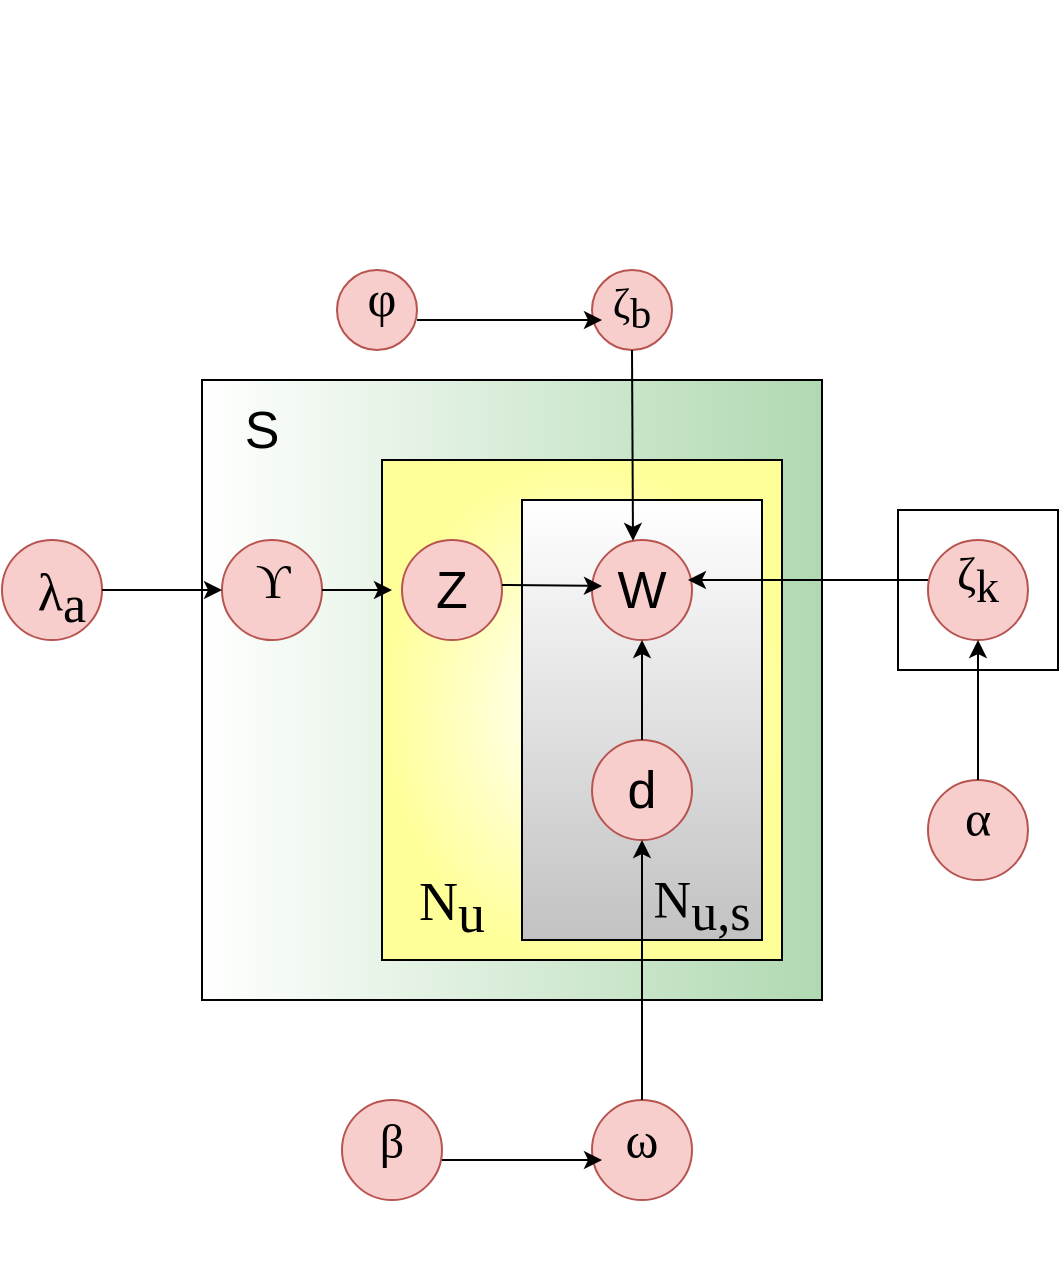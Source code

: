 <mxfile version="20.5.1" type="github">
  <diagram id="RTAbEg9A8CjEcCRyueBA" name="Page-1">
    <mxGraphModel dx="1021" dy="3791" grid="1" gridSize="10" guides="1" tooltips="1" connect="1" arrows="1" fold="1" page="1" pageScale="1" pageWidth="1000" pageHeight="810" background="none" math="1" shadow="0">
      <root>
        <mxCell id="0" />
        <mxCell id="1" parent="0" />
        <mxCell id="FZzSbnHZL8vTr3WgbHVu-1" value="" style="whiteSpace=wrap;html=1;aspect=fixed;gradientColor=#B0D9B1;gradientDirection=east;" parent="1" vertex="1">
          <mxGeometry x="200" y="-3008" width="310" height="310" as="geometry" />
        </mxCell>
        <mxCell id="FZzSbnHZL8vTr3WgbHVu-2" value="" style="rounded=0;whiteSpace=wrap;html=1;gradientColor=#FFFF99;gradientDirection=radial;" parent="1" vertex="1">
          <mxGeometry x="290" y="-2968" width="200" height="250" as="geometry" />
        </mxCell>
        <mxCell id="FZzSbnHZL8vTr3WgbHVu-3" value="" style="rounded=0;whiteSpace=wrap;html=1;gradientColor=#C2C2C2;" parent="1" vertex="1">
          <mxGeometry x="360" y="-2948" width="120" height="220" as="geometry" />
        </mxCell>
        <mxCell id="FZzSbnHZL8vTr3WgbHVu-4" value="" style="whiteSpace=wrap;html=1;aspect=fixed;" parent="1" vertex="1">
          <mxGeometry x="548" y="-2943" width="80" height="80" as="geometry" />
        </mxCell>
        <mxCell id="FZzSbnHZL8vTr3WgbHVu-5" value="" style="ellipse;whiteSpace=wrap;html=1;aspect=fixed;fillColor=#f8cecc;strokeColor=#b85450;gradientColor=none;" parent="1" vertex="1">
          <mxGeometry x="210" y="-2928" width="50" height="50" as="geometry" />
        </mxCell>
        <mxCell id="FZzSbnHZL8vTr3WgbHVu-6" value="" style="ellipse;whiteSpace=wrap;html=1;aspect=fixed;fillColor=#f8cecc;strokeColor=#b85450;" parent="1" vertex="1">
          <mxGeometry x="300" y="-2928" width="50" height="50" as="geometry" />
        </mxCell>
        <mxCell id="FZzSbnHZL8vTr3WgbHVu-7" value="" style="ellipse;whiteSpace=wrap;html=1;aspect=fixed;fillColor=#f8cecc;strokeColor=#b85450;" parent="1" vertex="1">
          <mxGeometry x="100" y="-2928" width="50" height="50" as="geometry" />
        </mxCell>
        <mxCell id="FZzSbnHZL8vTr3WgbHVu-8" value="" style="ellipse;whiteSpace=wrap;html=1;aspect=fixed;fillColor=#f8cecc;strokeColor=#b85450;gradientColor=none;gradientDirection=north;" parent="1" vertex="1">
          <mxGeometry x="395" y="-2928" width="50" height="50" as="geometry" />
        </mxCell>
        <mxCell id="FZzSbnHZL8vTr3WgbHVu-9" value="" style="ellipse;whiteSpace=wrap;html=1;aspect=fixed;fillColor=#f8cecc;strokeColor=#b85450;" parent="1" vertex="1">
          <mxGeometry x="563" y="-2928" width="50" height="50" as="geometry" />
        </mxCell>
        <mxCell id="FZzSbnHZL8vTr3WgbHVu-10" value="" style="ellipse;whiteSpace=wrap;html=1;aspect=fixed;fillColor=#f8cecc;strokeColor=#b85450;" parent="1" vertex="1">
          <mxGeometry x="395" y="-2828" width="50" height="50" as="geometry" />
        </mxCell>
        <mxCell id="FZzSbnHZL8vTr3WgbHVu-11" value="" style="ellipse;whiteSpace=wrap;html=1;aspect=fixed;fillColor=#f8cecc;strokeColor=#b85450;" parent="1" vertex="1">
          <mxGeometry x="563" y="-2808" width="50" height="50" as="geometry" />
        </mxCell>
        <mxCell id="FZzSbnHZL8vTr3WgbHVu-12" value="" style="ellipse;whiteSpace=wrap;html=1;aspect=fixed;fillColor=#f8cecc;strokeColor=#b85450;" parent="1" vertex="1">
          <mxGeometry x="395" y="-2648" width="50" height="50" as="geometry" />
        </mxCell>
        <mxCell id="FZzSbnHZL8vTr3WgbHVu-13" value="" style="ellipse;whiteSpace=wrap;html=1;aspect=fixed;fillColor=#f8cecc;strokeColor=#b85450;" parent="1" vertex="1">
          <mxGeometry x="270" y="-2648" width="50" height="50" as="geometry" />
        </mxCell>
        <mxCell id="FZzSbnHZL8vTr3WgbHVu-14" value="" style="ellipse;whiteSpace=wrap;html=1;aspect=fixed;fillColor=#f8cecc;strokeColor=#b85450;" parent="1" vertex="1">
          <mxGeometry x="395" y="-3063" width="40" height="40" as="geometry" />
        </mxCell>
        <mxCell id="FZzSbnHZL8vTr3WgbHVu-15" value="" style="ellipse;whiteSpace=wrap;html=1;aspect=fixed;fillColor=#f8cecc;strokeColor=#b85450;" parent="1" vertex="1">
          <mxGeometry x="267.5" y="-3063" width="40" height="40" as="geometry" />
        </mxCell>
        <mxCell id="FZzSbnHZL8vTr3WgbHVu-21" value="&lt;font style=&quot;font-size: 24px;&quot;&gt;&lt;br&gt;&lt;br&gt;&lt;br&gt;&lt;/font&gt;	&lt;font style=&quot;font-size: 24px;&quot;&gt;&lt;br&gt;&lt;/font&gt;	&lt;font style=&quot;font-size: 24px;&quot;&gt;&lt;br&gt;&lt;/font&gt;	&lt;font style=&quot;font-size: 24px;&quot;&gt;&lt;br&gt;&lt;/font&gt;	&lt;font style=&quot;font-size: 24px;&quot;&gt;&lt;br&gt;&lt;br&gt;&lt;/font&gt;&lt;p style=&quot;line-height: 100%; margin-bottom: 0in; font-size: 24px;&quot;&gt;&lt;font style=&quot;font-size: 24px;&quot;&gt;&lt;br&gt;&lt;font style=&quot;font-size: 24px;&quot;&gt;&lt;font style=&quot;font-size: 24px;&quot; face=&quot;Liberation Serif, serif&quot;&gt;ϒ&lt;/font&gt;&lt;/font&gt;&lt;/font&gt;&lt;/p&gt;&lt;font style=&quot;font-size: 24px;&quot;&gt;&lt;br&gt;&lt;br&gt;&lt;/font&gt;" style="text;html=1;strokeColor=none;fillColor=none;align=center;verticalAlign=middle;whiteSpace=wrap;rounded=0;fontSize=22;" parent="1" vertex="1">
          <mxGeometry x="202.5" y="-3038" width="65" height="40" as="geometry" />
        </mxCell>
        <mxCell id="FZzSbnHZL8vTr3WgbHVu-22" value="&lt;p style=&quot;line-height: 100%; margin-bottom: 0in; font-size: 24px;&quot;&gt;&lt;font style=&quot;font-size: 24px;&quot;&gt;&lt;br&gt;&lt;font style=&quot;font-size: 24px;&quot;&gt;&lt;font style=&quot;font-size: 24px;&quot; face=&quot;Liberation Serif, serif&quot;&gt;β&lt;/font&gt;&lt;/font&gt;&lt;/font&gt;&lt;/p&gt;&lt;font style=&quot;font-size: 24px;&quot;&gt;&lt;br&gt;&lt;br&gt;&lt;/font&gt;" style="text;html=1;strokeColor=none;fillColor=none;align=center;verticalAlign=middle;whiteSpace=wrap;rounded=0;fontSize=22;" parent="1" vertex="1">
          <mxGeometry x="255" y="-2648" width="80" height="50" as="geometry" />
        </mxCell>
        <mxCell id="FZzSbnHZL8vTr3WgbHVu-23" value="&lt;p style=&quot;line-height: 100%; margin-bottom: 0in; font-size: 25px;&quot;&gt;&lt;font style=&quot;font-size: 25px;&quot;&gt;&lt;br&gt;&lt;font style=&quot;font-size: 25px;&quot;&gt;&lt;font style=&quot;font-size: 25px;&quot; face=&quot;Liberation Serif, serif&quot;&gt;ω&lt;/font&gt;&lt;/font&gt;&lt;/font&gt;&lt;/p&gt;&lt;font style=&quot;font-size: 25px;&quot;&gt;&lt;br&gt;&lt;br&gt;&lt;/font&gt;" style="text;html=1;strokeColor=none;fillColor=none;align=center;verticalAlign=middle;whiteSpace=wrap;rounded=0;fontSize=22;strokeWidth=2;" parent="1" vertex="1">
          <mxGeometry x="390" y="-2638" width="60" height="30" as="geometry" />
        </mxCell>
        <mxCell id="FZzSbnHZL8vTr3WgbHVu-24" value="&lt;p style=&quot;line-height: 100%; margin-bottom: 0in; font-size: 25px;&quot;&gt;&lt;font style=&quot;font-size: 25px;&quot;&gt;&lt;br&gt;&lt;font style=&quot;font-size: 25px;&quot;&gt;&lt;font style=&quot;font-size: 25px;&quot; face=&quot;Liberation Serif, serif&quot;&gt;α&lt;/font&gt;&lt;/font&gt;&lt;/font&gt;&lt;/p&gt;&lt;font style=&quot;font-size: 25px;&quot;&gt;&lt;br&gt;&lt;br&gt;&lt;/font&gt;" style="text;html=1;strokeColor=none;fillColor=none;align=center;verticalAlign=middle;whiteSpace=wrap;rounded=0;strokeWidth=2;fontSize=24;" parent="1" vertex="1">
          <mxGeometry x="558" y="-2798" width="60" height="30" as="geometry" />
        </mxCell>
        <mxCell id="FZzSbnHZL8vTr3WgbHVu-26" value="&lt;p style=&quot;line-height: 100%; margin-bottom: 0in; font-size: 21px;&quot;&gt;&lt;font style=&quot;font-size: 21px;&quot;&gt;&lt;br&gt;&lt;font style=&quot;font-size: 21px;&quot;&gt;&lt;font style=&quot;font-size: 21px;&quot; face=&quot;Liberation Serif, serif&quot;&gt;ζ&lt;/font&gt;&lt;sub&gt;&lt;font style=&quot;font-size: 21px;&quot; face=&quot;Liberation Serif, serif&quot;&gt;b&lt;/font&gt;&lt;/sub&gt;&lt;/font&gt;&lt;/font&gt;&lt;/p&gt;&lt;font style=&quot;font-size: 21px;&quot;&gt;&lt;br&gt;&lt;br&gt;&lt;/font&gt;" style="text;html=1;strokeColor=none;fillColor=none;align=center;verticalAlign=middle;whiteSpace=wrap;rounded=0;strokeWidth=2;fontSize=22;" parent="1" vertex="1">
          <mxGeometry x="385" y="-3053" width="60" height="30" as="geometry" />
        </mxCell>
        <mxCell id="FZzSbnHZL8vTr3WgbHVu-28" value="&lt;p style=&quot;line-height: 100%; margin-bottom: 0in; font-size: 23px;&quot;&gt;&lt;font style=&quot;font-size: 23px;&quot;&gt;&lt;br&gt;&lt;font style=&quot;font-size: 23px;&quot;&gt;&lt;font style=&quot;font-size: 23px;&quot; face=&quot;Liberation Serif, serif&quot;&gt;ζ&lt;/font&gt;&lt;sub&gt;&lt;font style=&quot;font-size: 23px;&quot; face=&quot;Liberation Serif, serif&quot;&gt;k&lt;/font&gt;&lt;/sub&gt;&lt;/font&gt;&lt;/font&gt;&lt;/p&gt;&lt;font style=&quot;font-size: 23px;&quot;&gt;&lt;br&gt;&lt;br&gt;&lt;/font&gt;" style="text;html=1;strokeColor=none;fillColor=none;align=center;verticalAlign=middle;whiteSpace=wrap;rounded=0;strokeWidth=2;fontSize=21;" parent="1" vertex="1">
          <mxGeometry x="558" y="-2918" width="60" height="30" as="geometry" />
        </mxCell>
        <mxCell id="FZzSbnHZL8vTr3WgbHVu-29" value="&lt;p style=&quot;line-height: 100%; margin-bottom: 0in; font-size: 25px;&quot;&gt;&lt;font style=&quot;font-size: 25px;&quot;&gt;&lt;br&gt;&lt;font style=&quot;font-size: 25px;&quot;&gt;&lt;font style=&quot;font-size: 25px;&quot; face=&quot;Liberation Serif, serif&quot;&gt;φ&lt;/font&gt;&lt;/font&gt;&lt;/font&gt;&lt;/p&gt;&lt;font style=&quot;font-size: 25px;&quot;&gt;&lt;br&gt;&lt;br&gt;&lt;/font&gt;" style="text;html=1;strokeColor=none;fillColor=none;align=center;verticalAlign=middle;whiteSpace=wrap;rounded=0;strokeWidth=2;fontSize=23;" parent="1" vertex="1">
          <mxGeometry x="260" y="-3058" width="60" height="30" as="geometry" />
        </mxCell>
        <mxCell id="FZzSbnHZL8vTr3WgbHVu-30" value="&lt;p style=&quot;line-height: 100%; margin-bottom: 0in; font-size: 26px;&quot;&gt;&lt;font style=&quot;font-size: 26px;&quot;&gt;&lt;br&gt;&lt;font style=&quot;font-size: 26px;&quot;&gt;&lt;font style=&quot;font-size: 26px;&quot; face=&quot;Liberation Serif, serif&quot;&gt;λ&lt;/font&gt;&lt;sub&gt;&lt;font style=&quot;font-size: 26px;&quot; face=&quot;Liberation Serif, serif&quot;&gt;a&lt;/font&gt;&lt;/sub&gt;&lt;/font&gt;&lt;/font&gt;&lt;/p&gt;&lt;font style=&quot;font-size: 26px;&quot;&gt;&lt;br&gt;&lt;br&gt;&lt;/font&gt;" style="text;html=1;strokeColor=none;fillColor=none;align=center;verticalAlign=middle;whiteSpace=wrap;rounded=0;strokeWidth=2;fontSize=25;" parent="1" vertex="1">
          <mxGeometry x="100" y="-2908" width="60" height="30" as="geometry" />
        </mxCell>
        <mxCell id="FZzSbnHZL8vTr3WgbHVu-31" value="W" style="text;html=1;strokeColor=none;fillColor=none;align=center;verticalAlign=middle;whiteSpace=wrap;rounded=0;strokeWidth=2;fontSize=26;" parent="1" vertex="1">
          <mxGeometry x="390" y="-2918" width="60" height="30" as="geometry" />
        </mxCell>
        <mxCell id="FZzSbnHZL8vTr3WgbHVu-32" value="Z" style="text;html=1;strokeColor=none;fillColor=none;align=center;verticalAlign=middle;whiteSpace=wrap;rounded=0;strokeWidth=2;fontSize=26;" parent="1" vertex="1">
          <mxGeometry x="295" y="-2918" width="60" height="30" as="geometry" />
        </mxCell>
        <mxCell id="FZzSbnHZL8vTr3WgbHVu-33" value="d" style="text;html=1;strokeColor=none;fillColor=none;align=center;verticalAlign=middle;whiteSpace=wrap;rounded=0;strokeWidth=2;fontSize=26;" parent="1" vertex="1">
          <mxGeometry x="390" y="-2818" width="60" height="30" as="geometry" />
        </mxCell>
        <mxCell id="FZzSbnHZL8vTr3WgbHVu-34" value="&lt;p style=&quot;line-height: 100%; margin-bottom: 0in; font-size: 27px;&quot;&gt;&lt;font style=&quot;font-size: 27px;&quot;&gt;&lt;br&gt;&lt;font style=&quot;font-size: 27px;&quot;&gt;&lt;font style=&quot;font-size: 27px;&quot; face=&quot;Liberation Serif, serif&quot;&gt;Ν&lt;/font&gt;&lt;sub&gt;&lt;font style=&quot;font-size: 27px;&quot; face=&quot;Liberation Serif, serif&quot;&gt;u&lt;/font&gt;&lt;/sub&gt;&lt;/font&gt;&lt;/font&gt;&lt;/p&gt;&lt;font style=&quot;font-size: 27px;&quot;&gt;&lt;br&gt;&lt;br&gt;&lt;/font&gt;" style="text;html=1;strokeColor=none;fillColor=none;align=center;verticalAlign=middle;whiteSpace=wrap;rounded=0;strokeWidth=2;fontSize=26;" parent="1" vertex="1">
          <mxGeometry x="295" y="-2753" width="60" height="30" as="geometry" />
        </mxCell>
        <mxCell id="FZzSbnHZL8vTr3WgbHVu-35" value="&lt;p style=&quot;line-height: 100%; margin-bottom: 0in; font-size: 26px;&quot;&gt;&lt;font style=&quot;font-size: 26px;&quot;&gt;&lt;br&gt;&lt;font style=&quot;font-size: 26px;&quot;&gt;&lt;font style=&quot;font-size: 26px;&quot; face=&quot;Liberation Serif, serif&quot;&gt;Ν&lt;/font&gt;&lt;sub&gt;&lt;font style=&quot;font-size: 26px;&quot; face=&quot;Liberation Serif, serif&quot;&gt;u,s&lt;/font&gt;&lt;/sub&gt;&lt;/font&gt;&lt;/font&gt;&lt;/p&gt;&lt;font style=&quot;font-size: 26px;&quot;&gt;&lt;br&gt;&lt;br&gt;&lt;/font&gt;" style="text;html=1;strokeColor=none;fillColor=none;align=center;verticalAlign=middle;whiteSpace=wrap;rounded=0;strokeWidth=2;fontSize=27;" parent="1" vertex="1">
          <mxGeometry x="430" y="-2748" width="40" height="20" as="geometry" />
        </mxCell>
        <mxCell id="FZzSbnHZL8vTr3WgbHVu-37" value="" style="endArrow=classic;html=1;rounded=0;fontSize=26;entryX=0;entryY=0.5;entryDx=0;entryDy=0;" parent="1" target="FZzSbnHZL8vTr3WgbHVu-5" edge="1">
          <mxGeometry width="50" height="50" relative="1" as="geometry">
            <mxPoint x="150" y="-2903" as="sourcePoint" />
            <mxPoint x="200" y="-2948" as="targetPoint" />
          </mxGeometry>
        </mxCell>
        <mxCell id="FZzSbnHZL8vTr3WgbHVu-38" value="" style="endArrow=classic;html=1;rounded=0;fontSize=26;entryX=0;entryY=0.5;entryDx=0;entryDy=0;exitX=1;exitY=0.5;exitDx=0;exitDy=0;" parent="1" source="FZzSbnHZL8vTr3WgbHVu-5" target="FZzSbnHZL8vTr3WgbHVu-32" edge="1">
          <mxGeometry width="50" height="50" relative="1" as="geometry">
            <mxPoint x="260" y="-2898" as="sourcePoint" />
            <mxPoint x="310" y="-2948" as="targetPoint" />
          </mxGeometry>
        </mxCell>
        <mxCell id="FZzSbnHZL8vTr3WgbHVu-42" value="" style="endArrow=classic;html=1;rounded=0;fontSize=26;" parent="1" edge="1">
          <mxGeometry width="50" height="50" relative="1" as="geometry">
            <mxPoint x="350" y="-2905.5" as="sourcePoint" />
            <mxPoint x="400" y="-2905" as="targetPoint" />
          </mxGeometry>
        </mxCell>
        <mxCell id="FZzSbnHZL8vTr3WgbHVu-43" value="" style="endArrow=classic;html=1;rounded=0;fontSize=26;entryX=0.167;entryY=0.667;entryDx=0;entryDy=0;entryPerimeter=0;" parent="1" target="FZzSbnHZL8vTr3WgbHVu-23" edge="1">
          <mxGeometry width="50" height="50" relative="1" as="geometry">
            <mxPoint x="320" y="-2618" as="sourcePoint" />
            <mxPoint x="370" y="-2668" as="targetPoint" />
          </mxGeometry>
        </mxCell>
        <mxCell id="FZzSbnHZL8vTr3WgbHVu-44" value="" style="endArrow=classic;html=1;rounded=0;fontSize=26;entryX=0.5;entryY=1;entryDx=0;entryDy=0;" parent="1" target="FZzSbnHZL8vTr3WgbHVu-10" edge="1">
          <mxGeometry width="50" height="50" relative="1" as="geometry">
            <mxPoint x="420" y="-2648" as="sourcePoint" />
            <mxPoint x="470" y="-2698" as="targetPoint" />
          </mxGeometry>
        </mxCell>
        <mxCell id="FZzSbnHZL8vTr3WgbHVu-45" value="" style="endArrow=classic;html=1;rounded=0;fontSize=26;entryX=0.5;entryY=1;entryDx=0;entryDy=0;" parent="1" target="FZzSbnHZL8vTr3WgbHVu-8" edge="1">
          <mxGeometry width="50" height="50" relative="1" as="geometry">
            <mxPoint x="420" y="-2828" as="sourcePoint" />
            <mxPoint x="470" y="-2878" as="targetPoint" />
          </mxGeometry>
        </mxCell>
        <mxCell id="FZzSbnHZL8vTr3WgbHVu-46" value="" style="endArrow=classic;html=1;rounded=0;fontSize=26;entryX=0.5;entryY=1;entryDx=0;entryDy=0;" parent="1" target="FZzSbnHZL8vTr3WgbHVu-9" edge="1">
          <mxGeometry width="50" height="50" relative="1" as="geometry">
            <mxPoint x="588" y="-2808" as="sourcePoint" />
            <mxPoint x="588" y="-2868" as="targetPoint" />
          </mxGeometry>
        </mxCell>
        <mxCell id="FZzSbnHZL8vTr3WgbHVu-47" value="" style="endArrow=classic;html=1;rounded=0;fontSize=26;entryX=0.833;entryY=0.333;entryDx=0;entryDy=0;entryPerimeter=0;" parent="1" edge="1">
          <mxGeometry width="50" height="50" relative="1" as="geometry">
            <mxPoint x="563" y="-2908" as="sourcePoint" />
            <mxPoint x="442.98" y="-2908.01" as="targetPoint" />
          </mxGeometry>
        </mxCell>
        <mxCell id="FZzSbnHZL8vTr3WgbHVu-48" value="" style="endArrow=classic;html=1;rounded=0;fontSize=26;entryX=0.25;entryY=0.5;entryDx=0;entryDy=0;entryPerimeter=0;" parent="1" target="FZzSbnHZL8vTr3WgbHVu-26" edge="1">
          <mxGeometry width="50" height="50" relative="1" as="geometry">
            <mxPoint x="307.5" y="-3038" as="sourcePoint" />
            <mxPoint x="357.5" y="-3088" as="targetPoint" />
          </mxGeometry>
        </mxCell>
        <mxCell id="FZzSbnHZL8vTr3WgbHVu-49" value="" style="endArrow=classic;html=1;rounded=0;fontSize=26;exitX=0.5;exitY=1;exitDx=0;exitDy=0;entryX=0.41;entryY=0.009;entryDx=0;entryDy=0;entryPerimeter=0;" parent="1" source="FZzSbnHZL8vTr3WgbHVu-26" target="FZzSbnHZL8vTr3WgbHVu-8" edge="1">
          <mxGeometry width="50" height="50" relative="1" as="geometry">
            <mxPoint x="400" y="-2878" as="sourcePoint" />
            <mxPoint x="450" y="-2928" as="targetPoint" />
          </mxGeometry>
        </mxCell>
        <mxCell id="FZzSbnHZL8vTr3WgbHVu-50" value="S" style="text;html=1;strokeColor=none;fillColor=none;align=center;verticalAlign=middle;whiteSpace=wrap;rounded=0;strokeWidth=2;fontSize=26;" parent="1" vertex="1">
          <mxGeometry x="200" y="-2998" width="60" height="30" as="geometry" />
        </mxCell>
      </root>
    </mxGraphModel>
  </diagram>
</mxfile>
